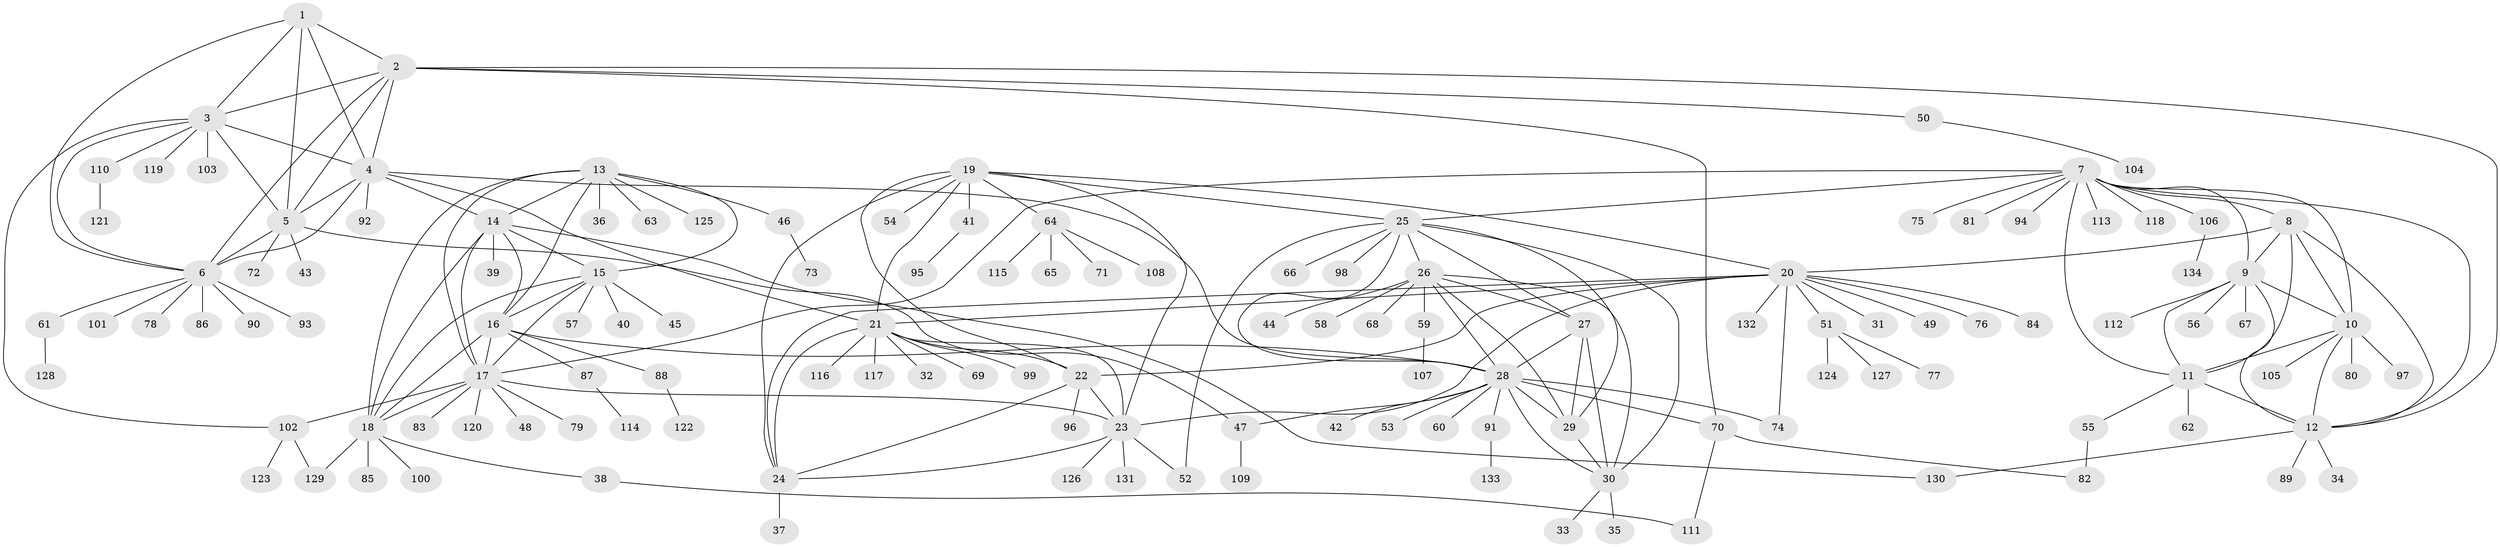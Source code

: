 // Generated by graph-tools (version 1.1) at 2025/37/03/09/25 02:37:34]
// undirected, 134 vertices, 198 edges
graph export_dot {
graph [start="1"]
  node [color=gray90,style=filled];
  1;
  2;
  3;
  4;
  5;
  6;
  7;
  8;
  9;
  10;
  11;
  12;
  13;
  14;
  15;
  16;
  17;
  18;
  19;
  20;
  21;
  22;
  23;
  24;
  25;
  26;
  27;
  28;
  29;
  30;
  31;
  32;
  33;
  34;
  35;
  36;
  37;
  38;
  39;
  40;
  41;
  42;
  43;
  44;
  45;
  46;
  47;
  48;
  49;
  50;
  51;
  52;
  53;
  54;
  55;
  56;
  57;
  58;
  59;
  60;
  61;
  62;
  63;
  64;
  65;
  66;
  67;
  68;
  69;
  70;
  71;
  72;
  73;
  74;
  75;
  76;
  77;
  78;
  79;
  80;
  81;
  82;
  83;
  84;
  85;
  86;
  87;
  88;
  89;
  90;
  91;
  92;
  93;
  94;
  95;
  96;
  97;
  98;
  99;
  100;
  101;
  102;
  103;
  104;
  105;
  106;
  107;
  108;
  109;
  110;
  111;
  112;
  113;
  114;
  115;
  116;
  117;
  118;
  119;
  120;
  121;
  122;
  123;
  124;
  125;
  126;
  127;
  128;
  129;
  130;
  131;
  132;
  133;
  134;
  1 -- 2;
  1 -- 3;
  1 -- 4;
  1 -- 5;
  1 -- 6;
  2 -- 3;
  2 -- 4;
  2 -- 5;
  2 -- 6;
  2 -- 12;
  2 -- 50;
  2 -- 70;
  3 -- 4;
  3 -- 5;
  3 -- 6;
  3 -- 102;
  3 -- 103;
  3 -- 110;
  3 -- 119;
  4 -- 5;
  4 -- 6;
  4 -- 14;
  4 -- 21;
  4 -- 28;
  4 -- 92;
  5 -- 6;
  5 -- 43;
  5 -- 47;
  5 -- 72;
  6 -- 61;
  6 -- 78;
  6 -- 86;
  6 -- 90;
  6 -- 93;
  6 -- 101;
  7 -- 8;
  7 -- 9;
  7 -- 10;
  7 -- 11;
  7 -- 12;
  7 -- 17;
  7 -- 25;
  7 -- 75;
  7 -- 81;
  7 -- 94;
  7 -- 106;
  7 -- 113;
  7 -- 118;
  8 -- 9;
  8 -- 10;
  8 -- 11;
  8 -- 12;
  8 -- 20;
  9 -- 10;
  9 -- 11;
  9 -- 12;
  9 -- 56;
  9 -- 67;
  9 -- 112;
  10 -- 11;
  10 -- 12;
  10 -- 80;
  10 -- 97;
  10 -- 105;
  11 -- 12;
  11 -- 55;
  11 -- 62;
  12 -- 34;
  12 -- 89;
  12 -- 130;
  13 -- 14;
  13 -- 15;
  13 -- 16;
  13 -- 17;
  13 -- 18;
  13 -- 36;
  13 -- 46;
  13 -- 63;
  13 -- 125;
  14 -- 15;
  14 -- 16;
  14 -- 17;
  14 -- 18;
  14 -- 39;
  14 -- 130;
  15 -- 16;
  15 -- 17;
  15 -- 18;
  15 -- 40;
  15 -- 45;
  15 -- 57;
  16 -- 17;
  16 -- 18;
  16 -- 28;
  16 -- 87;
  16 -- 88;
  17 -- 18;
  17 -- 23;
  17 -- 48;
  17 -- 79;
  17 -- 83;
  17 -- 102;
  17 -- 120;
  18 -- 38;
  18 -- 85;
  18 -- 100;
  18 -- 129;
  19 -- 20;
  19 -- 21;
  19 -- 22;
  19 -- 23;
  19 -- 24;
  19 -- 25;
  19 -- 41;
  19 -- 54;
  19 -- 64;
  20 -- 21;
  20 -- 22;
  20 -- 23;
  20 -- 24;
  20 -- 31;
  20 -- 49;
  20 -- 51;
  20 -- 74;
  20 -- 76;
  20 -- 84;
  20 -- 132;
  21 -- 22;
  21 -- 23;
  21 -- 24;
  21 -- 32;
  21 -- 69;
  21 -- 99;
  21 -- 116;
  21 -- 117;
  22 -- 23;
  22 -- 24;
  22 -- 96;
  23 -- 24;
  23 -- 52;
  23 -- 126;
  23 -- 131;
  24 -- 37;
  25 -- 26;
  25 -- 27;
  25 -- 28;
  25 -- 29;
  25 -- 30;
  25 -- 52;
  25 -- 66;
  25 -- 98;
  26 -- 27;
  26 -- 28;
  26 -- 29;
  26 -- 30;
  26 -- 44;
  26 -- 58;
  26 -- 59;
  26 -- 68;
  27 -- 28;
  27 -- 29;
  27 -- 30;
  28 -- 29;
  28 -- 30;
  28 -- 42;
  28 -- 47;
  28 -- 53;
  28 -- 60;
  28 -- 70;
  28 -- 74;
  28 -- 91;
  29 -- 30;
  30 -- 33;
  30 -- 35;
  38 -- 111;
  41 -- 95;
  46 -- 73;
  47 -- 109;
  50 -- 104;
  51 -- 77;
  51 -- 124;
  51 -- 127;
  55 -- 82;
  59 -- 107;
  61 -- 128;
  64 -- 65;
  64 -- 71;
  64 -- 108;
  64 -- 115;
  70 -- 82;
  70 -- 111;
  87 -- 114;
  88 -- 122;
  91 -- 133;
  102 -- 123;
  102 -- 129;
  106 -- 134;
  110 -- 121;
}
